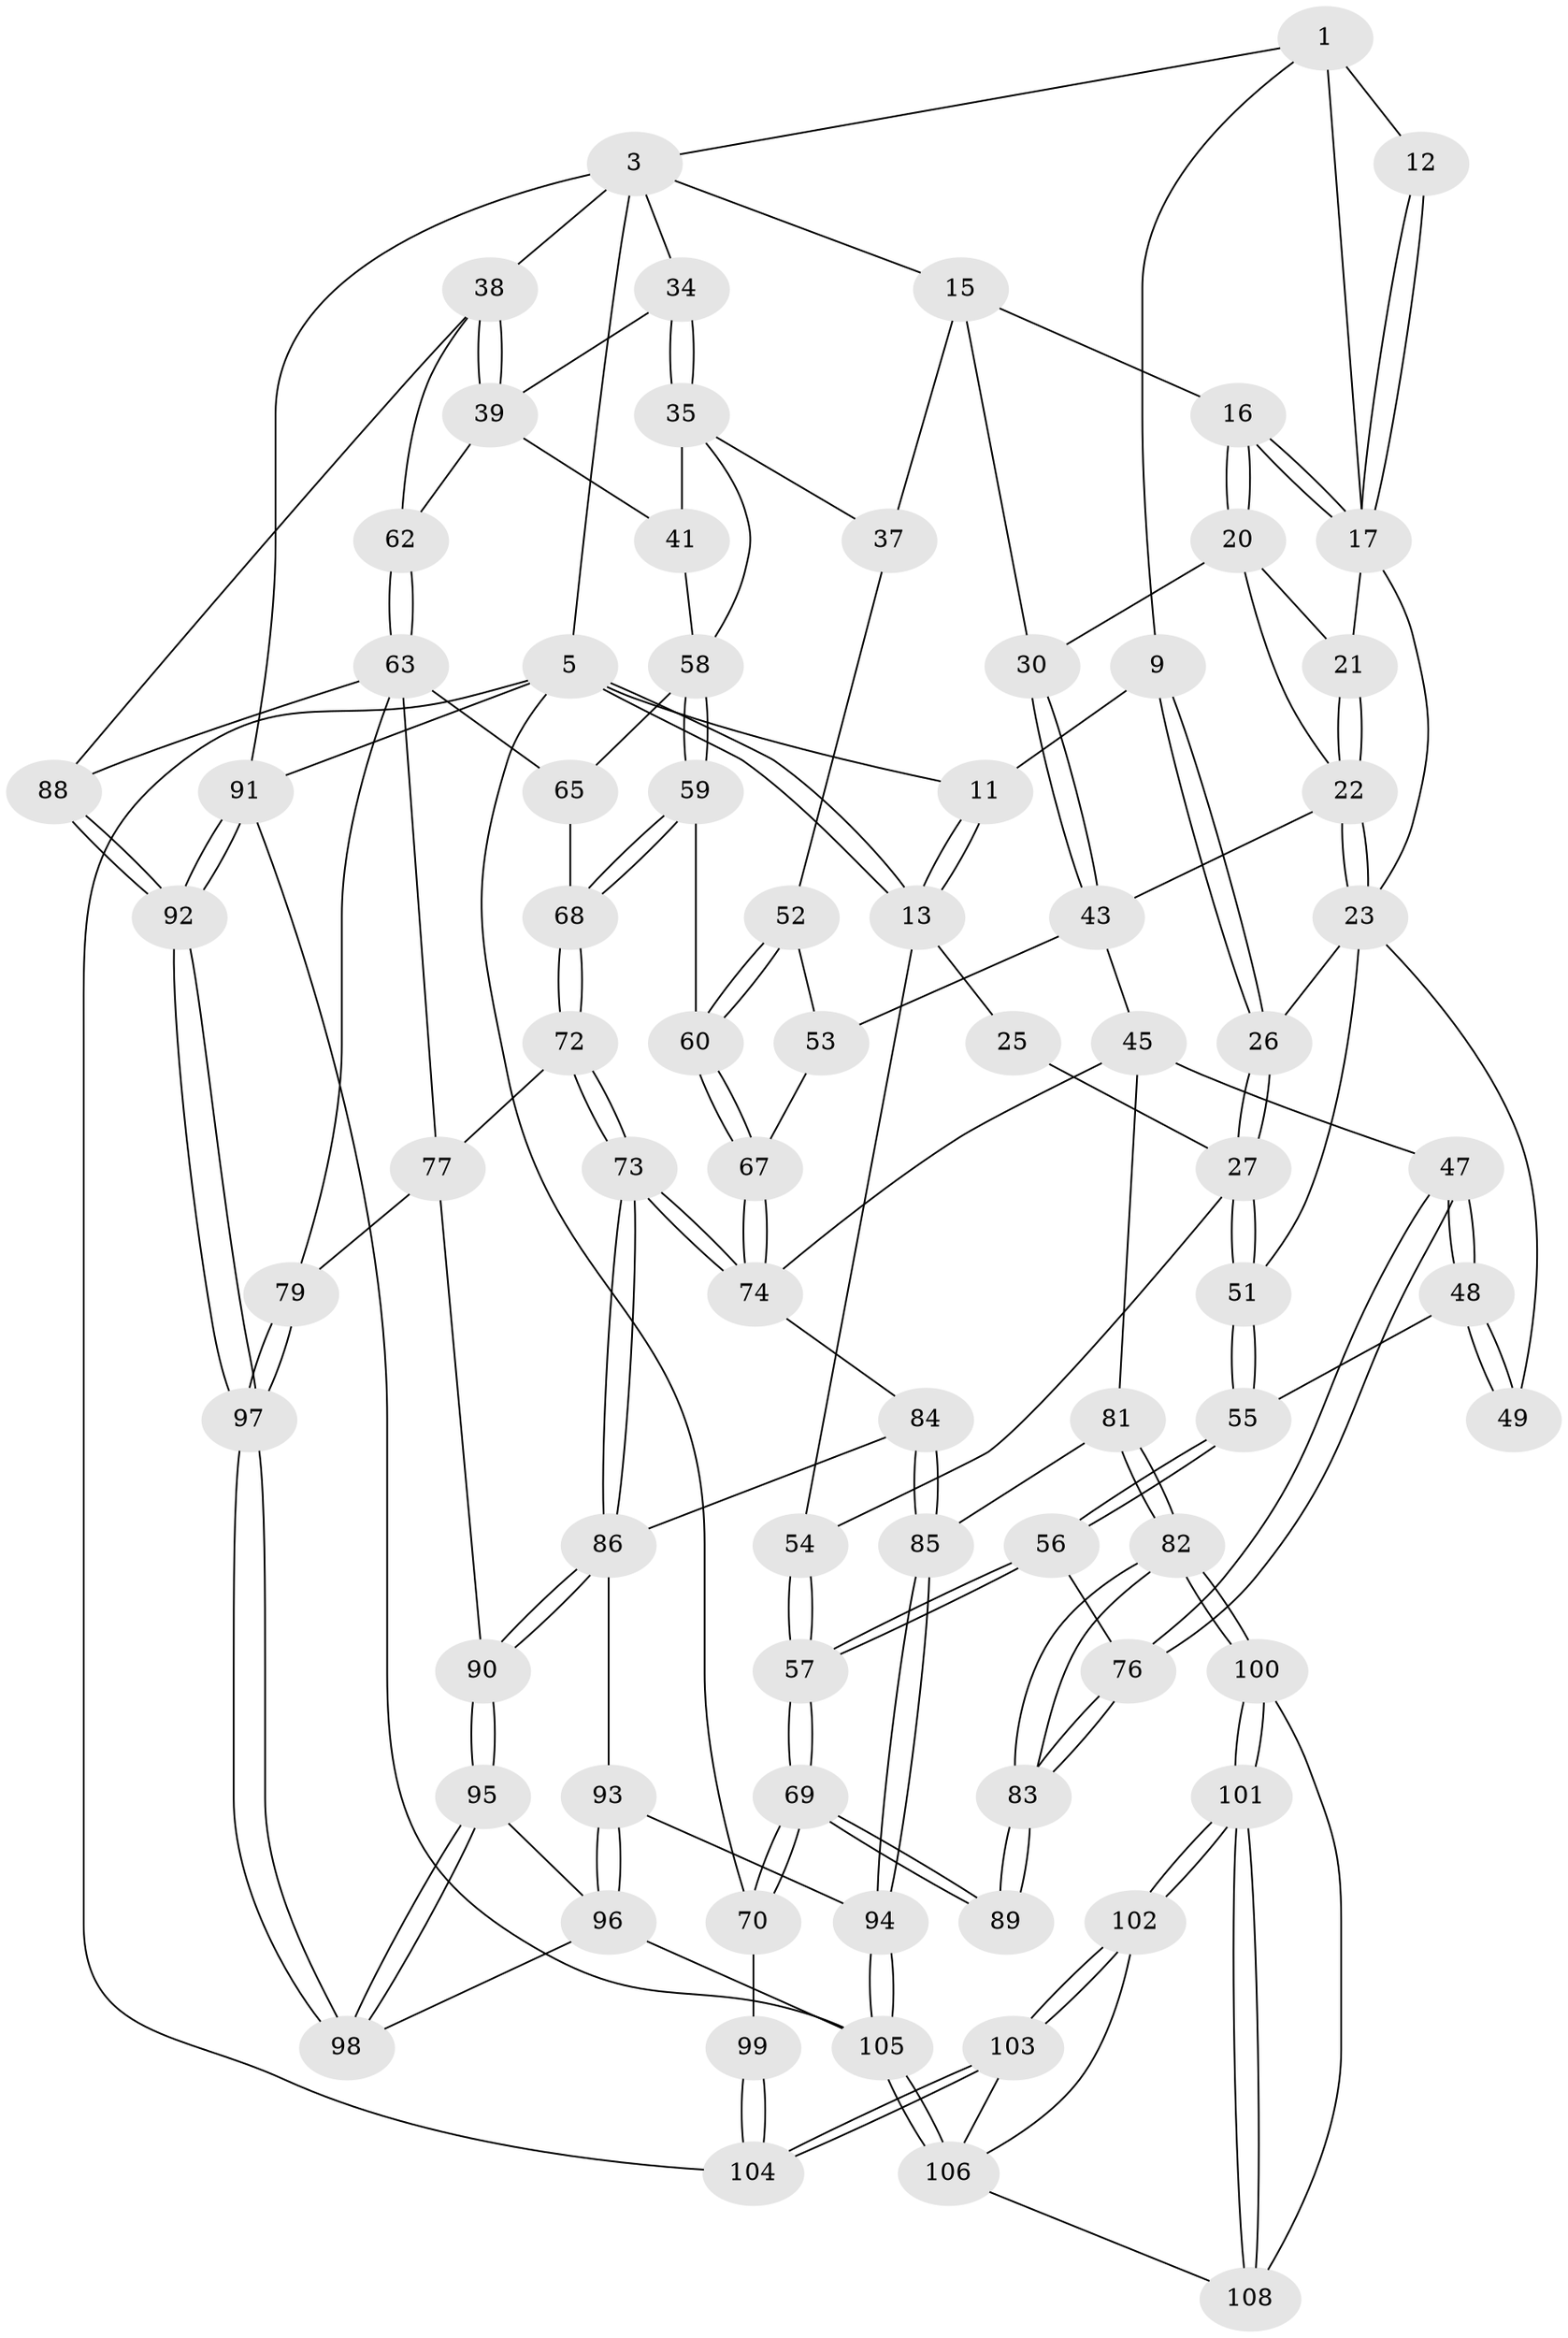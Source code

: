 // original degree distribution, {3: 0.03571428571428571, 4: 0.21428571428571427, 6: 0.23214285714285715, 5: 0.5178571428571429}
// Generated by graph-tools (version 1.1) at 2025/21/03/04/25 18:21:33]
// undirected, 78 vertices, 187 edges
graph export_dot {
graph [start="1"]
  node [color=gray90,style=filled];
  1 [pos="+0.25745852051842916+0",super="+2+7"];
  3 [pos="+0.777255472160647+0",super="+14+4"];
  5 [pos="+0+0",super="+6+71"];
  9 [pos="+0.20913519022121257+0.1279105501143905",super="+10"];
  11 [pos="+0.1598997317402261+0.03264065433649161"];
  12 [pos="+0.44893524449602984+0.03855682617389973"];
  13 [pos="+0+0.04576166706009974",super="+24"];
  15 [pos="+0.6941253062922408+0.08309560687319348",super="+29"];
  16 [pos="+0.5913622947216179+0.1334700020631912"];
  17 [pos="+0.44952446670236196+0.04330855368844716",super="+18"];
  20 [pos="+0.5679932133613812+0.172282019907478",super="+31"];
  21 [pos="+0.46147631787409055+0.16356267213326334"];
  22 [pos="+0.44301573279335066+0.2673649380974329",super="+42"];
  23 [pos="+0.35876188306644957+0.219712522494344",super="+32"];
  25 [pos="+0.15969380470392125+0.11336006727119097"];
  26 [pos="+0.20457367604279683+0.19719218904542932"];
  27 [pos="+0.14564857550265392+0.25049754503891075",super="+28"];
  30 [pos="+0.6264859483210248+0.2714486559276599"];
  34 [pos="+0.7844588305001887+0.0500013612745787"];
  35 [pos="+0.753204008281683+0.29827787840773073",super="+36"];
  37 [pos="+0.6816458513249407+0.30456803176496067"];
  38 [pos="+1+0.19717532181959316",super="+66"];
  39 [pos="+0.8332839557513619+0.09694772268966684",super="+40"];
  41 [pos="+0.8971815139683074+0.29522468199431556"];
  43 [pos="+0.47190108671461906+0.3669444213495071",super="+44"];
  45 [pos="+0.45886639173200955+0.4066380635735793",super="+46"];
  47 [pos="+0.37786878292003967+0.42468711596487213"];
  48 [pos="+0.3263733470696845+0.39479721673241214"];
  49 [pos="+0.3137321205014091+0.3443052626167553"];
  51 [pos="+0.19050600660428374+0.34585310753968806"];
  52 [pos="+0.6730758743523617+0.31640212157087305"];
  53 [pos="+0.6395806729899632+0.35766400767078255"];
  54 [pos="+0+0.32402488608513913"];
  55 [pos="+0.1893060371676044+0.39916098398176664"];
  56 [pos="+0.13774400125809555+0.4360254885332231"];
  57 [pos="+0+0.40175771970771196"];
  58 [pos="+0.7534052428482407+0.3771614483090724",super="+61"];
  59 [pos="+0.7171629680901707+0.43382043419324606"];
  60 [pos="+0.6966842369187168+0.43621595177205075"];
  62 [pos="+1+0.3753821908791311"];
  63 [pos="+0.9252813113808228+0.4716498609246342",super="+64+78"];
  65 [pos="+0.8385509042588851+0.4608855712900228"];
  67 [pos="+0.6576459055493787+0.4440818878111442"];
  68 [pos="+0.7463903315562191+0.475850373400633"];
  69 [pos="+0+0.48570809645338375"];
  70 [pos="+0+0.8557855568771112"];
  72 [pos="+0.7277473271988548+0.5513355985622163"];
  73 [pos="+0.7044775706045376+0.5770589845638957"];
  74 [pos="+0.6188881557912063+0.48735141925959635",super="+75"];
  76 [pos="+0.18785216472662994+0.5320263636061086"];
  77 [pos="+0.8345618189363977+0.5261894140487581",super="+80"];
  79 [pos="+0.8509761554991938+0.6509912791311289"];
  81 [pos="+0.3558801117901726+0.6282424340628928"];
  82 [pos="+0.26455387293473137+0.6680264945070703"];
  83 [pos="+0.22185785830496296+0.6496582338316501"];
  84 [pos="+0.5469340055536884+0.5963691173285567"];
  85 [pos="+0.47720540990254867+0.6853488622644014"];
  86 [pos="+0.7045826781026063+0.5942465502324051",super="+87"];
  88 [pos="+1+0.7413743770475497"];
  89 [pos="+0.1794637201775301+0.6576148537600383"];
  90 [pos="+0.7378373201611081+0.6585543974166114"];
  91 [pos="+1+1"];
  92 [pos="+1+1"];
  93 [pos="+0.5907875733904974+0.719596425135777"];
  94 [pos="+0.48281708494825204+0.6944091932215684"];
  95 [pos="+0.7349057798904883+0.6651484189634574"];
  96 [pos="+0.657279650985724+0.7521944007727618",super="+109"];
  97 [pos="+1+1"];
  98 [pos="+0.8263888981581938+0.8239541501144959"];
  99 [pos="+0.1599765211309021+0.6731513083453049"];
  100 [pos="+0.2659149090461633+0.7213928608061074"];
  101 [pos="+0.12712198770259353+1"];
  102 [pos="+0.09336494418885723+1"];
  103 [pos="+0+1"];
  104 [pos="+0+1"];
  105 [pos="+0.4673402007249443+0.8731434067731692",super="+110"];
  106 [pos="+0.4641435479932508+0.8778880676747605",super="+112+107"];
  108 [pos="+0.3591998257227951+0.8389488228711665"];
  1 -- 3;
  1 -- 12 [weight=2];
  1 -- 9;
  1 -- 17;
  3 -- 34;
  3 -- 15;
  3 -- 91;
  3 -- 5;
  3 -- 38;
  5 -- 13;
  5 -- 13;
  5 -- 11;
  5 -- 104;
  5 -- 91;
  5 -- 70;
  9 -- 26;
  9 -- 26;
  9 -- 11;
  11 -- 13;
  11 -- 13;
  12 -- 17;
  12 -- 17;
  13 -- 25;
  13 -- 54;
  15 -- 16;
  15 -- 37;
  15 -- 30;
  16 -- 17;
  16 -- 17;
  16 -- 20;
  16 -- 20;
  17 -- 21;
  17 -- 23;
  20 -- 21;
  20 -- 30;
  20 -- 22;
  21 -- 22;
  21 -- 22;
  22 -- 23;
  22 -- 23;
  22 -- 43;
  23 -- 49 [weight=2];
  23 -- 26;
  23 -- 51;
  25 -- 27;
  26 -- 27;
  26 -- 27;
  27 -- 51;
  27 -- 51;
  27 -- 54;
  30 -- 43;
  30 -- 43;
  34 -- 35;
  34 -- 35;
  34 -- 39;
  35 -- 41;
  35 -- 58;
  35 -- 37;
  37 -- 52;
  38 -- 39;
  38 -- 39;
  38 -- 62;
  38 -- 88;
  39 -- 41;
  39 -- 62;
  41 -- 58;
  43 -- 45;
  43 -- 53;
  45 -- 74;
  45 -- 81;
  45 -- 47;
  47 -- 48;
  47 -- 48;
  47 -- 76;
  47 -- 76;
  48 -- 49;
  48 -- 49;
  48 -- 55;
  51 -- 55;
  51 -- 55;
  52 -- 53;
  52 -- 60;
  52 -- 60;
  53 -- 67;
  54 -- 57;
  54 -- 57;
  55 -- 56;
  55 -- 56;
  56 -- 57;
  56 -- 57;
  56 -- 76;
  57 -- 69;
  57 -- 69;
  58 -- 59;
  58 -- 59;
  58 -- 65;
  59 -- 60;
  59 -- 68;
  59 -- 68;
  60 -- 67;
  60 -- 67;
  62 -- 63;
  62 -- 63;
  63 -- 65;
  63 -- 77;
  63 -- 88;
  63 -- 79;
  65 -- 68;
  67 -- 74;
  67 -- 74;
  68 -- 72;
  68 -- 72;
  69 -- 70;
  69 -- 70;
  69 -- 89;
  69 -- 89;
  70 -- 99;
  72 -- 73;
  72 -- 73;
  72 -- 77;
  73 -- 74;
  73 -- 74;
  73 -- 86;
  73 -- 86;
  74 -- 84;
  76 -- 83;
  76 -- 83;
  77 -- 90;
  77 -- 79;
  79 -- 97;
  79 -- 97;
  81 -- 82;
  81 -- 82;
  81 -- 85;
  82 -- 83;
  82 -- 83;
  82 -- 100;
  82 -- 100;
  83 -- 89;
  83 -- 89;
  84 -- 85;
  84 -- 85;
  84 -- 86;
  85 -- 94;
  85 -- 94;
  86 -- 90;
  86 -- 90;
  86 -- 93;
  88 -- 92;
  88 -- 92;
  90 -- 95;
  90 -- 95;
  91 -- 92;
  91 -- 92;
  91 -- 105;
  92 -- 97;
  92 -- 97;
  93 -- 94;
  93 -- 96;
  93 -- 96;
  94 -- 105;
  94 -- 105;
  95 -- 96;
  95 -- 98;
  95 -- 98;
  96 -- 105;
  96 -- 98;
  97 -- 98;
  97 -- 98;
  99 -- 104;
  99 -- 104;
  100 -- 101;
  100 -- 101;
  100 -- 108;
  101 -- 102;
  101 -- 102;
  101 -- 108;
  101 -- 108;
  102 -- 103;
  102 -- 103;
  102 -- 106;
  103 -- 104;
  103 -- 104;
  103 -- 106;
  105 -- 106 [weight=2];
  105 -- 106;
  106 -- 108;
}
